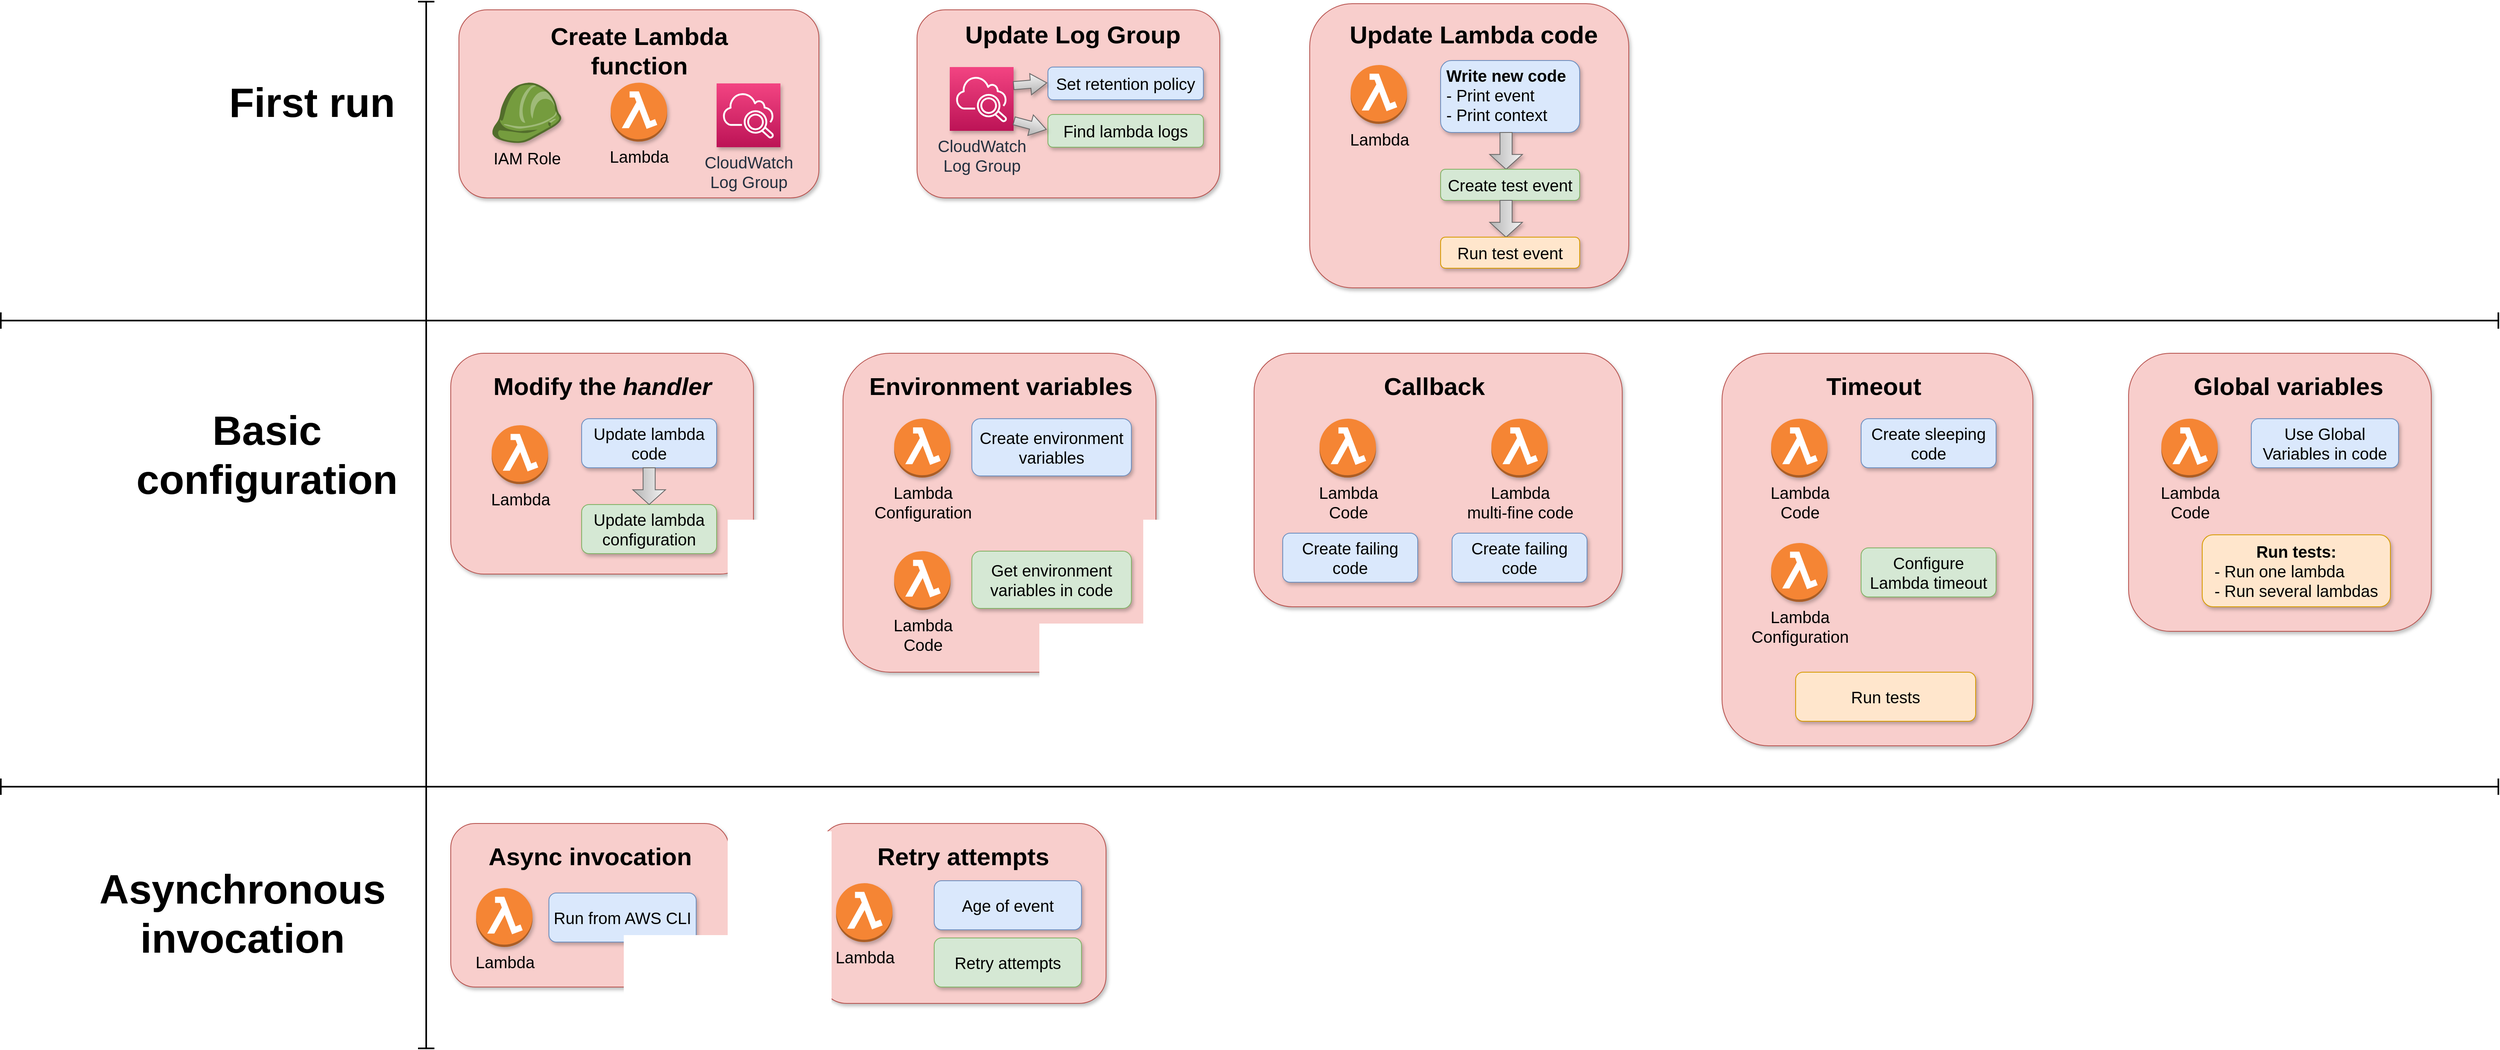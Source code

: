 <mxfile version="16.4.11" type="device" pages="2"><diagram id="0-GvSXkhKC3Nu2vGQJVC" name="road-map lambda"><mxGraphModel dx="6736" dy="3596" grid="1" gridSize="10" guides="1" tooltips="1" connect="1" arrows="1" fold="1" page="1" pageScale="1" pageWidth="1920" pageHeight="1200" math="0" shadow="0"><root><mxCell id="0"/><mxCell id="1" parent="0"/><mxCell id="Oh-ckgO7ZUuFVcBlO06j-62" value="" style="rounded=1;whiteSpace=wrap;html=1;fontSize=12;shadow=1;fillColor=#f8cecc;strokeColor=#b85450;" parent="1" vertex="1"><mxGeometry x="2608" y="440" width="370" height="340" as="geometry"/></mxCell><mxCell id="Oh-ckgO7ZUuFVcBlO06j-57" value="" style="rounded=1;whiteSpace=wrap;html=1;fontSize=12;shadow=1;fillColor=#f8cecc;strokeColor=#b85450;" parent="1" vertex="1"><mxGeometry x="2111" y="440" width="380" height="480" as="geometry"/></mxCell><mxCell id="Oh-ckgO7ZUuFVcBlO06j-50" value="" style="rounded=1;whiteSpace=wrap;html=1;fontSize=12;shadow=1;fillColor=#f8cecc;strokeColor=#b85450;" parent="1" vertex="1"><mxGeometry x="1539" y="440" width="450" height="310" as="geometry"/></mxCell><mxCell id="Oh-ckgO7ZUuFVcBlO06j-44" value="" style="rounded=1;whiteSpace=wrap;html=1;fontSize=12;shadow=1;fillColor=#f8cecc;strokeColor=#b85450;" parent="1" vertex="1"><mxGeometry x="1036.5" y="440" width="382.5" height="390" as="geometry"/></mxCell><mxCell id="Oh-ckgO7ZUuFVcBlO06j-38" value="" style="rounded=1;whiteSpace=wrap;html=1;fontSize=12;shadow=1;fillColor=#f8cecc;strokeColor=#b85450;" parent="1" vertex="1"><mxGeometry x="557" y="440" width="370" height="270" as="geometry"/></mxCell><mxCell id="Oh-ckgO7ZUuFVcBlO06j-26" value="" style="rounded=1;whiteSpace=wrap;html=1;fontSize=12;shadow=1;fillColor=#f8cecc;strokeColor=#b85450;" parent="1" vertex="1"><mxGeometry x="1607" y="12.5" width="390" height="347.5" as="geometry"/></mxCell><mxCell id="Oh-ckgO7ZUuFVcBlO06j-14" value="" style="rounded=1;whiteSpace=wrap;html=1;fontSize=12;shadow=1;fillColor=#f8cecc;strokeColor=#b85450;" parent="1" vertex="1"><mxGeometry x="1127" y="20" width="370" height="230" as="geometry"/></mxCell><mxCell id="Oh-ckgO7ZUuFVcBlO06j-6" value="" style="rounded=1;whiteSpace=wrap;html=1;fontSize=12;shadow=1;fillColor=#f8cecc;strokeColor=#b85450;" parent="1" vertex="1"><mxGeometry x="567" y="20" width="440" height="230" as="geometry"/></mxCell><mxCell id="Oh-ckgO7ZUuFVcBlO06j-2" value="Lambda" style="outlineConnect=0;dashed=0;verticalLabelPosition=bottom;verticalAlign=top;align=center;html=1;shape=mxgraph.aws3.lambda_function;fillColor=#F58534;gradientColor=none;fontSize=20;shadow=1;" parent="1" vertex="1"><mxGeometry x="752.5" y="109.13" width="69" height="72" as="geometry"/></mxCell><mxCell id="Oh-ckgO7ZUuFVcBlO06j-3" value="Create Lambda&lt;br&gt;function" style="text;html=1;align=center;verticalAlign=middle;resizable=0;points=[];autosize=1;strokeColor=none;fillColor=none;fontSize=30;fontStyle=1" parent="1" vertex="1"><mxGeometry x="672" y="30" width="230" height="80" as="geometry"/></mxCell><mxCell id="Oh-ckgO7ZUuFVcBlO06j-4" value="IAM Role" style="outlineConnect=0;dashed=0;verticalLabelPosition=bottom;verticalAlign=top;align=center;html=1;shape=mxgraph.aws3.role;fillColor=#759C3E;gradientColor=none;fontSize=20;shadow=1;" parent="1" vertex="1"><mxGeometry x="607" y="109.13" width="85" height="73.75" as="geometry"/></mxCell><mxCell id="Oh-ckgO7ZUuFVcBlO06j-5" value="CloudWatch&lt;br style=&quot;font-size: 20px;&quot;&gt;Log Group" style="sketch=0;points=[[0,0,0],[0.25,0,0],[0.5,0,0],[0.75,0,0],[1,0,0],[0,1,0],[0.25,1,0],[0.5,1,0],[0.75,1,0],[1,1,0],[0,0.25,0],[0,0.5,0],[0,0.75,0],[1,0.25,0],[1,0.5,0],[1,0.75,0]];points=[[0,0,0],[0.25,0,0],[0.5,0,0],[0.75,0,0],[1,0,0],[0,1,0],[0.25,1,0],[0.5,1,0],[0.75,1,0],[1,1,0],[0,0.25,0],[0,0.5,0],[0,0.75,0],[1,0.25,0],[1,0.5,0],[1,0.75,0]];outlineConnect=0;fontColor=#232F3E;gradientColor=#F34482;gradientDirection=north;fillColor=#BC1356;strokeColor=#ffffff;dashed=0;verticalLabelPosition=bottom;verticalAlign=top;align=center;html=1;fontSize=20;fontStyle=0;aspect=fixed;shape=mxgraph.aws4.resourceIcon;resIcon=mxgraph.aws4.cloudwatch_2;shadow=1;" parent="1" vertex="1"><mxGeometry x="882" y="110" width="78" height="78" as="geometry"/></mxCell><mxCell id="Oh-ckgO7ZUuFVcBlO06j-7" value="Update Log Group" style="text;html=1;align=center;verticalAlign=middle;resizable=0;points=[];autosize=1;strokeColor=none;fillColor=none;fontSize=30;fontStyle=1" parent="1" vertex="1"><mxGeometry x="1177" y="30" width="280" height="40" as="geometry"/></mxCell><mxCell id="Oh-ckgO7ZUuFVcBlO06j-8" value="CloudWatch&lt;br style=&quot;font-size: 20px;&quot;&gt;Log Group" style="sketch=0;points=[[0,0,0],[0.25,0,0],[0.5,0,0],[0.75,0,0],[1,0,0],[0,1,0],[0.25,1,0],[0.5,1,0],[0.75,1,0],[1,1,0],[0,0.25,0],[0,0.5,0],[0,0.75,0],[1,0.25,0],[1,0.5,0],[1,0.75,0]];points=[[0,0,0],[0.25,0,0],[0.5,0,0],[0.75,0,0],[1,0,0],[0,1,0],[0.25,1,0],[0.5,1,0],[0.75,1,0],[1,1,0],[0,0.25,0],[0,0.5,0],[0,0.75,0],[1,0.25,0],[1,0.5,0],[1,0.75,0]];outlineConnect=0;fontColor=#232F3E;gradientColor=#F34482;gradientDirection=north;fillColor=#BC1356;strokeColor=#ffffff;dashed=0;verticalLabelPosition=bottom;verticalAlign=top;align=center;html=1;fontSize=20;fontStyle=0;aspect=fixed;shape=mxgraph.aws4.resourceIcon;resIcon=mxgraph.aws4.cloudwatch_2;shadow=1;" parent="1" vertex="1"><mxGeometry x="1167" y="90" width="78" height="78" as="geometry"/></mxCell><mxCell id="Oh-ckgO7ZUuFVcBlO06j-9" value="Set retention policy" style="rounded=1;whiteSpace=wrap;html=1;fontSize=20;fillColor=#dae8fc;strokeColor=#6c8ebf;shadow=1;" parent="1" vertex="1"><mxGeometry x="1287" y="90" width="190" height="40" as="geometry"/></mxCell><mxCell id="Oh-ckgO7ZUuFVcBlO06j-10" value="Find lambda logs" style="rounded=1;whiteSpace=wrap;html=1;fontSize=20;fillColor=#d5e8d4;strokeColor=#82b366;shadow=1;" parent="1" vertex="1"><mxGeometry x="1287" y="148" width="190" height="40" as="geometry"/></mxCell><mxCell id="Oh-ckgO7ZUuFVcBlO06j-12" value="" style="html=1;shadow=1;dashed=0;align=center;verticalAlign=middle;shape=mxgraph.arrows2.arrow;dy=0.62;dx=19.91;notch=0;fontSize=12;rotation=-4.8;fillColor=#f5f5f5;gradientColor=#b3b3b3;strokeColor=#666666;" parent="1" vertex="1"><mxGeometry x="1245" y="98" width="40.71" height="26" as="geometry"/></mxCell><mxCell id="Oh-ckgO7ZUuFVcBlO06j-15" value="Update Lambda code" style="text;html=1;align=center;verticalAlign=middle;resizable=0;points=[];autosize=1;strokeColor=none;fillColor=none;fontSize=30;fontStyle=1" parent="1" vertex="1"><mxGeometry x="1647" y="30" width="320" height="40" as="geometry"/></mxCell><mxCell id="Oh-ckgO7ZUuFVcBlO06j-16" value="Lambda" style="outlineConnect=0;dashed=0;verticalLabelPosition=bottom;verticalAlign=top;align=center;html=1;shape=mxgraph.aws3.lambda_function;fillColor=#F58534;gradientColor=none;fontSize=20;shadow=1;" parent="1" vertex="1"><mxGeometry x="1657" y="87.5" width="69" height="72" as="geometry"/></mxCell><mxCell id="Oh-ckgO7ZUuFVcBlO06j-17" value="&lt;b style=&quot;font-size: 20px;&quot;&gt;Write new code&lt;/b&gt;&lt;br style=&quot;font-size: 20px;&quot;&gt;- Print event&lt;br style=&quot;font-size: 20px;&quot;&gt;- Print context" style="rounded=1;whiteSpace=wrap;html=1;fontSize=20;fillColor=#dae8fc;strokeColor=#6c8ebf;align=left;verticalAlign=top;spacingTop=0;spacingLeft=5;shadow=1;" parent="1" vertex="1"><mxGeometry x="1767" y="82" width="170" height="88" as="geometry"/></mxCell><mxCell id="Oh-ckgO7ZUuFVcBlO06j-18" value="" style="html=1;shadow=1;dashed=0;align=center;verticalAlign=middle;shape=mxgraph.arrows2.arrow;dy=0.63;dx=18.17;direction=south;notch=0;fontSize=12;fillColor=#f5f5f5;strokeColor=#666666;gradientColor=#b3b3b3;" parent="1" vertex="1"><mxGeometry x="1827" y="170" width="40" height="45" as="geometry"/></mxCell><mxCell id="Oh-ckgO7ZUuFVcBlO06j-20" value="&lt;span style=&quot;font-size: 20px;&quot;&gt;Create test event&lt;/span&gt;" style="rounded=1;whiteSpace=wrap;html=1;fontSize=20;fillColor=#d5e8d4;strokeColor=#82b366;align=center;verticalAlign=middle;spacingTop=0;spacingLeft=0;fontStyle=0;shadow=1;" parent="1" vertex="1"><mxGeometry x="1767" y="215" width="170" height="38" as="geometry"/></mxCell><mxCell id="Oh-ckgO7ZUuFVcBlO06j-21" value="" style="html=1;shadow=1;dashed=0;align=center;verticalAlign=middle;shape=mxgraph.arrows2.arrow;dy=0.63;dx=18.17;direction=south;notch=0;fontSize=12;fillColor=#f5f5f5;gradientColor=#b3b3b3;strokeColor=#666666;" parent="1" vertex="1"><mxGeometry x="1827" y="253" width="40" height="45" as="geometry"/></mxCell><mxCell id="Oh-ckgO7ZUuFVcBlO06j-22" value="&lt;span style=&quot;font-size: 20px;&quot;&gt;Run test event&lt;/span&gt;" style="rounded=1;whiteSpace=wrap;html=1;fontSize=20;fillColor=#ffe6cc;strokeColor=#d79b00;align=center;verticalAlign=middle;spacingTop=0;spacingLeft=0;fontStyle=0;shadow=1;" parent="1" vertex="1"><mxGeometry x="1767" y="298" width="170" height="38" as="geometry"/></mxCell><mxCell id="Oh-ckgO7ZUuFVcBlO06j-27" value="First run" style="text;html=1;align=center;verticalAlign=middle;resizable=0;points=[];autosize=1;strokeColor=none;fillColor=none;fontSize=50;fontStyle=1" parent="1" vertex="1"><mxGeometry x="277" y="98" width="220" height="70" as="geometry"/></mxCell><mxCell id="Oh-ckgO7ZUuFVcBlO06j-28" value="Basic&lt;br&gt;configuration" style="text;html=1;align=center;verticalAlign=middle;resizable=0;points=[];autosize=1;strokeColor=none;fillColor=none;fontSize=50;fontStyle=1" parent="1" vertex="1"><mxGeometry x="167" y="499" width="330" height="130" as="geometry"/></mxCell><mxCell id="Oh-ckgO7ZUuFVcBlO06j-29" value="Modify the &lt;i&gt;handler&lt;/i&gt;" style="text;html=1;align=center;verticalAlign=middle;resizable=0;points=[];autosize=1;strokeColor=none;fillColor=none;fontSize=30;fontStyle=1" parent="1" vertex="1"><mxGeometry x="602" y="460" width="280" height="40" as="geometry"/></mxCell><mxCell id="Oh-ckgO7ZUuFVcBlO06j-30" value="" style="shape=crossbar;whiteSpace=wrap;html=1;rounded=1;direction=south;fontSize=50;strokeWidth=2;" parent="1" vertex="1"><mxGeometry x="517" y="10" width="20" height="1280" as="geometry"/></mxCell><mxCell id="Oh-ckgO7ZUuFVcBlO06j-31" value="&lt;span style=&quot;color: rgba(0 , 0 , 0 , 0) ; font-family: monospace ; font-size: 0px&quot;&gt;%3CmxGraphModel%3E%3Croot%3E%3CmxCell%20id%3D%220%22%2F%3E%3CmxCell%20id%3D%221%22%20parent%3D%220%22%2F%3E%3CmxCell%20id%3D%222%22%20value%3D%22%22%20style%3D%22rounded%3D1%3BwhiteSpace%3Dwrap%3Bhtml%3D1%3BfontSize%3D12%3BfillColor%3D%23f8cecc%3BstrokeColor%3D%23b85450%3B%22%20vertex%3D%221%22%20parent%3D%221%22%3E%3CmxGeometry%20x%3D%221760%22%20y%3D%22440%22%20width%3D%22380%22%20height%3D%22480%22%20as%3D%22geometry%22%2F%3E%3C%2FmxCell%3E%3C%2Froot%3E%3C%2FmxGraphModel%3E&lt;/span&gt;" style="shape=crossbar;whiteSpace=wrap;html=1;rounded=1;fontSize=50;strokeWidth=2;" parent="1" vertex="1"><mxGeometry x="7" y="390" width="3053" height="20" as="geometry"/></mxCell><mxCell id="Oh-ckgO7ZUuFVcBlO06j-32" value="Lambda" style="outlineConnect=0;dashed=0;verticalLabelPosition=bottom;verticalAlign=top;align=center;html=1;shape=mxgraph.aws3.lambda_function;fillColor=#F58534;gradientColor=none;fontSize=20;shadow=1;" parent="1" vertex="1"><mxGeometry x="607" y="528" width="69" height="72" as="geometry"/></mxCell><mxCell id="Oh-ckgO7ZUuFVcBlO06j-33" value="" style="html=1;shadow=1;dashed=0;align=center;verticalAlign=middle;shape=mxgraph.arrows2.arrow;dy=0.62;dx=19.91;notch=0;fontSize=12;rotation=15;fillColor=#f5f5f5;gradientColor=#b3b3b3;strokeColor=#666666;" parent="1" vertex="1"><mxGeometry x="1245" y="148" width="40.71" height="26" as="geometry"/></mxCell><mxCell id="Oh-ckgO7ZUuFVcBlO06j-34" value="Update lambda code" style="rounded=1;whiteSpace=wrap;html=1;fontSize=20;fillColor=#dae8fc;strokeColor=#6c8ebf;shadow=1;" parent="1" vertex="1"><mxGeometry x="717" y="520" width="165" height="60" as="geometry"/></mxCell><mxCell id="Oh-ckgO7ZUuFVcBlO06j-35" value="Update lambda configuration" style="rounded=1;whiteSpace=wrap;html=1;fontSize=20;fillColor=#d5e8d4;strokeColor=#82b366;shadow=1;" parent="1" vertex="1"><mxGeometry x="717" y="625" width="165" height="60" as="geometry"/></mxCell><mxCell id="Oh-ckgO7ZUuFVcBlO06j-36" value="" style="html=1;shadow=0;dashed=0;align=center;verticalAlign=middle;shape=mxgraph.arrows2.arrow;dy=0.63;dx=18.17;direction=south;notch=0;fontSize=12;fillColor=#f5f5f5;strokeColor=#666666;gradientColor=#b3b3b3;" parent="1" vertex="1"><mxGeometry x="779.5" y="580" width="40" height="45" as="geometry"/></mxCell><mxCell id="Oh-ckgO7ZUuFVcBlO06j-39" value="Environment variables" style="text;html=1;align=center;verticalAlign=middle;resizable=0;points=[];autosize=1;strokeColor=none;fillColor=none;fontSize=30;fontStyle=1" parent="1" vertex="1"><mxGeometry x="1059" y="460" width="340" height="40" as="geometry"/></mxCell><mxCell id="Oh-ckgO7ZUuFVcBlO06j-40" value="Lambda&lt;br&gt;Configuration" style="outlineConnect=0;dashed=0;verticalLabelPosition=bottom;verticalAlign=top;align=center;html=1;shape=mxgraph.aws3.lambda_function;fillColor=#F58534;gradientColor=none;fontSize=20;shadow=1;" parent="1" vertex="1"><mxGeometry x="1099" y="520" width="69" height="72" as="geometry"/></mxCell><mxCell id="Oh-ckgO7ZUuFVcBlO06j-41" value="Create environment variables" style="rounded=1;whiteSpace=wrap;html=1;fontSize=20;fillColor=#dae8fc;strokeColor=#6c8ebf;shadow=1;" parent="1" vertex="1"><mxGeometry x="1194" y="520" width="195" height="70" as="geometry"/></mxCell><mxCell id="Oh-ckgO7ZUuFVcBlO06j-42" value="Lambda&lt;br&gt;Code" style="outlineConnect=0;dashed=0;verticalLabelPosition=bottom;verticalAlign=top;align=center;html=1;shape=mxgraph.aws3.lambda_function;fillColor=#F58534;gradientColor=none;fontSize=20;shadow=1;" parent="1" vertex="1"><mxGeometry x="1099" y="682" width="69" height="72" as="geometry"/></mxCell><mxCell id="Oh-ckgO7ZUuFVcBlO06j-43" value="Get environment variables in code" style="rounded=1;whiteSpace=wrap;html=1;fontSize=20;fillColor=#d5e8d4;strokeColor=#82b366;shadow=1;" parent="1" vertex="1"><mxGeometry x="1194" y="682" width="195" height="70" as="geometry"/></mxCell><mxCell id="Oh-ckgO7ZUuFVcBlO06j-45" value="Callback" style="text;html=1;align=center;verticalAlign=middle;resizable=0;points=[];autosize=1;strokeColor=none;fillColor=none;fontSize=30;fontStyle=1" parent="1" vertex="1"><mxGeometry x="1689" y="460" width="140" height="40" as="geometry"/></mxCell><mxCell id="Oh-ckgO7ZUuFVcBlO06j-46" value="Lambda&lt;br&gt;Code" style="outlineConnect=0;dashed=0;verticalLabelPosition=bottom;verticalAlign=top;align=center;html=1;shape=mxgraph.aws3.lambda_function;fillColor=#F58534;gradientColor=none;fontSize=20;shadow=1;" parent="1" vertex="1"><mxGeometry x="1619" y="520" width="69" height="72" as="geometry"/></mxCell><mxCell id="Oh-ckgO7ZUuFVcBlO06j-47" value="Create failing code" style="rounded=1;whiteSpace=wrap;html=1;fontSize=20;fillColor=#dae8fc;strokeColor=#6c8ebf;shadow=1;" parent="1" vertex="1"><mxGeometry x="1781" y="660" width="165" height="60" as="geometry"/></mxCell><mxCell id="Oh-ckgO7ZUuFVcBlO06j-48" value="Lambda&lt;br&gt;multi-fine code" style="outlineConnect=0;dashed=0;verticalLabelPosition=bottom;verticalAlign=top;align=center;html=1;shape=mxgraph.aws3.lambda_function;fillColor=#F58534;gradientColor=none;fontSize=20;shadow=1;" parent="1" vertex="1"><mxGeometry x="1829" y="520" width="69" height="72" as="geometry"/></mxCell><mxCell id="Oh-ckgO7ZUuFVcBlO06j-49" value="Create failing code" style="rounded=1;whiteSpace=wrap;html=1;fontSize=20;fillColor=#dae8fc;strokeColor=#6c8ebf;shadow=1;" parent="1" vertex="1"><mxGeometry x="1574" y="660" width="165" height="60" as="geometry"/></mxCell><mxCell id="Oh-ckgO7ZUuFVcBlO06j-51" value="Timeout" style="text;html=1;align=center;verticalAlign=middle;resizable=0;points=[];autosize=1;strokeColor=none;fillColor=none;fontSize=30;fontStyle=1" parent="1" vertex="1"><mxGeometry x="2231" y="460" width="130" height="40" as="geometry"/></mxCell><mxCell id="Oh-ckgO7ZUuFVcBlO06j-52" value="Lambda&lt;br&gt;Code" style="outlineConnect=0;dashed=0;verticalLabelPosition=bottom;verticalAlign=top;align=center;html=1;shape=mxgraph.aws3.lambda_function;fillColor=#F58534;gradientColor=none;fontSize=20;shadow=1;" parent="1" vertex="1"><mxGeometry x="2171" y="520" width="69" height="72" as="geometry"/></mxCell><mxCell id="Oh-ckgO7ZUuFVcBlO06j-53" value="Create sleeping code" style="rounded=1;whiteSpace=wrap;html=1;fontSize=20;fillColor=#dae8fc;strokeColor=#6c8ebf;shadow=1;" parent="1" vertex="1"><mxGeometry x="2281" y="520" width="165" height="60" as="geometry"/></mxCell><mxCell id="Oh-ckgO7ZUuFVcBlO06j-54" value="Lambda&lt;br&gt;Configuration" style="outlineConnect=0;dashed=0;verticalLabelPosition=bottom;verticalAlign=top;align=center;html=1;shape=mxgraph.aws3.lambda_function;fillColor=#F58534;gradientColor=none;fontSize=20;shadow=1;" parent="1" vertex="1"><mxGeometry x="2171" y="672" width="69" height="72" as="geometry"/></mxCell><mxCell id="Oh-ckgO7ZUuFVcBlO06j-55" value="Configure Lambda timeout" style="rounded=1;whiteSpace=wrap;html=1;fontSize=20;fillColor=#d5e8d4;strokeColor=#82b366;shadow=1;" parent="1" vertex="1"><mxGeometry x="2281" y="678" width="165" height="60" as="geometry"/></mxCell><mxCell id="Oh-ckgO7ZUuFVcBlO06j-56" value="Run tests" style="rounded=1;whiteSpace=wrap;html=1;fontSize=20;fillColor=#ffe6cc;strokeColor=#d79b00;shadow=1;" parent="1" vertex="1"><mxGeometry x="2201" y="830" width="220" height="60" as="geometry"/></mxCell><mxCell id="Oh-ckgO7ZUuFVcBlO06j-58" value="Global variables" style="text;html=1;align=center;verticalAlign=middle;resizable=0;points=[];autosize=1;strokeColor=none;fillColor=none;fontSize=30;fontStyle=1" parent="1" vertex="1"><mxGeometry x="2678" y="460" width="250" height="40" as="geometry"/></mxCell><mxCell id="Oh-ckgO7ZUuFVcBlO06j-59" value="Lambda&lt;br&gt;Code" style="outlineConnect=0;dashed=0;verticalLabelPosition=bottom;verticalAlign=top;align=center;html=1;shape=mxgraph.aws3.lambda_function;fillColor=#F58534;gradientColor=none;fontSize=20;shadow=1;" parent="1" vertex="1"><mxGeometry x="2648" y="520" width="69" height="72" as="geometry"/></mxCell><mxCell id="Oh-ckgO7ZUuFVcBlO06j-60" value="Use Global Variables in code" style="rounded=1;whiteSpace=wrap;html=1;fontSize=20;fillColor=#dae8fc;strokeColor=#6c8ebf;shadow=1;" parent="1" vertex="1"><mxGeometry x="2758" y="520" width="180" height="60" as="geometry"/></mxCell><mxCell id="Oh-ckgO7ZUuFVcBlO06j-61" value="&lt;b style=&quot;font-size: 20px;&quot;&gt;Run tests:&lt;/b&gt;&lt;br style=&quot;font-size: 20px;&quot;&gt;&lt;div style=&quot;text-align: left; font-size: 20px;&quot;&gt;&lt;span style=&quot;font-size: 20px;&quot;&gt;- Run one lambda&lt;/span&gt;&lt;/div&gt;&lt;div style=&quot;text-align: left; font-size: 20px;&quot;&gt;&lt;span style=&quot;font-size: 20px;&quot;&gt;- Run several lambdas&lt;/span&gt;&lt;/div&gt;" style="rounded=1;whiteSpace=wrap;html=1;fontSize=20;fillColor=#ffe6cc;strokeColor=#d79b00;shadow=1;" parent="1" vertex="1"><mxGeometry x="2698" y="662" width="230" height="88" as="geometry"/></mxCell><mxCell id="Oh-ckgO7ZUuFVcBlO06j-63" value="&lt;span style=&quot;color: rgba(0 , 0 , 0 , 0) ; font-family: monospace ; font-size: 0px&quot;&gt;%3CmxGraphModel%3E%3Croot%3E%3CmxCell%20id%3D%220%22%2F%3E%3CmxCell%20id%3D%221%22%20parent%3D%220%22%2F%3E%3CmxCell%20id%3D%222%22%20value%3D%22%22%20style%3D%22rounded%3D1%3BwhiteSpace%3Dwrap%3Bhtml%3D1%3BfontSize%3D12%3BfillColor%3D%23f8cecc%3BstrokeColor%3D%23b85450%3B%22%20vertex%3D%221%22%20parent%3D%221%22%3E%3CmxGeometry%20x%3D%221760%22%20y%3D%22440%22%20width%3D%22380%22%20height%3D%22480%22%20as%3D%22geometry%22%2F%3E%3C%2FmxCell%3E%3C%2Froot%3E%3C%2FmxGraphModel%3E&lt;/span&gt;" style="shape=crossbar;whiteSpace=wrap;html=1;rounded=1;fontSize=50;strokeWidth=2;" parent="1" vertex="1"><mxGeometry x="7" y="960" width="3053" height="20" as="geometry"/></mxCell><mxCell id="Oh-ckgO7ZUuFVcBlO06j-80" value="Asynchronous&lt;br&gt;invocation" style="text;html=1;align=center;verticalAlign=middle;resizable=0;points=[];autosize=1;strokeColor=none;fillColor=none;fontSize=50;fontStyle=1" parent="1" vertex="1"><mxGeometry x="117" y="1060" width="370" height="130" as="geometry"/></mxCell><mxCell id="YPXdEZ1_uIu6bX-hic8D-4" value="" style="rounded=1;whiteSpace=wrap;html=1;fontSize=12;shadow=1;fillColor=#f8cecc;strokeColor=#b85450;" parent="1" vertex="1"><mxGeometry x="557" y="1015" width="340" height="200" as="geometry"/></mxCell><mxCell id="YPXdEZ1_uIu6bX-hic8D-5" value="Async invocation" style="text;html=1;align=center;verticalAlign=middle;resizable=0;points=[];autosize=1;strokeColor=none;fillColor=none;fontSize=30;fontStyle=1" parent="1" vertex="1"><mxGeometry x="597" y="1035" width="260" height="40" as="geometry"/></mxCell><mxCell id="YPXdEZ1_uIu6bX-hic8D-6" value="Lambda" style="outlineConnect=0;dashed=0;verticalLabelPosition=bottom;verticalAlign=top;align=center;html=1;shape=mxgraph.aws3.lambda_function;fillColor=#F58534;gradientColor=none;fontSize=20;shadow=1;" parent="1" vertex="1"><mxGeometry x="588" y="1094" width="69" height="72" as="geometry"/></mxCell><mxCell id="YPXdEZ1_uIu6bX-hic8D-7" value="Run from AWS CLI" style="rounded=1;whiteSpace=wrap;html=1;fontSize=20;fillColor=#dae8fc;strokeColor=#6c8ebf;shadow=1;" parent="1" vertex="1"><mxGeometry x="677" y="1100" width="180" height="60" as="geometry"/></mxCell><mxCell id="YPXdEZ1_uIu6bX-hic8D-8" value="" style="rounded=1;whiteSpace=wrap;html=1;fontSize=12;shadow=1;fillColor=#f8cecc;strokeColor=#b85450;" parent="1" vertex="1"><mxGeometry x="1008" y="1015" width="350" height="220" as="geometry"/></mxCell><mxCell id="YPXdEZ1_uIu6bX-hic8D-10" value="Retry attempts" style="text;html=1;align=center;verticalAlign=middle;resizable=0;points=[];autosize=1;strokeColor=none;fillColor=none;fontSize=30;fontStyle=1" parent="1" vertex="1"><mxGeometry x="1068" y="1035" width="230" height="40" as="geometry"/></mxCell><mxCell id="YPXdEZ1_uIu6bX-hic8D-11" value="Lambda" style="outlineConnect=0;dashed=0;verticalLabelPosition=bottom;verticalAlign=top;align=center;html=1;shape=mxgraph.aws3.lambda_function;fillColor=#F58534;gradientColor=none;fontSize=20;shadow=1;" parent="1" vertex="1"><mxGeometry x="1028" y="1088" width="69" height="72" as="geometry"/></mxCell><mxCell id="YPXdEZ1_uIu6bX-hic8D-13" value="Age of event" style="rounded=1;whiteSpace=wrap;html=1;fontSize=20;fillColor=#dae8fc;strokeColor=#6c8ebf;shadow=1;" parent="1" vertex="1"><mxGeometry x="1148" y="1085" width="180" height="60" as="geometry"/></mxCell><mxCell id="YPXdEZ1_uIu6bX-hic8D-14" value="Retry attempts" style="rounded=1;whiteSpace=wrap;html=1;fontSize=20;fillColor=#d5e8d4;strokeColor=#82b366;shadow=1;" parent="1" vertex="1"><mxGeometry x="1148" y="1155" width="180" height="60" as="geometry"/></mxCell></root></mxGraphModel></diagram><diagram name="road-map bonus" id="3ai-gKEogDqiMhN3eyzm"><mxGraphModel dx="4811" dy="2569" grid="1" gridSize="10" guides="1" tooltips="1" connect="1" arrows="1" fold="1" page="1" pageScale="1" pageWidth="1920" pageHeight="1200" math="0" shadow="0"><root><mxCell id="a7MwRmDaRxgWDXH2MDyr-0"/><mxCell id="a7MwRmDaRxgWDXH2MDyr-1" parent="a7MwRmDaRxgWDXH2MDyr-0"/><mxCell id="a7MwRmDaRxgWDXH2MDyr-2" value="" style="rounded=1;whiteSpace=wrap;html=1;fontSize=12;shadow=1;fillColor=#f8cecc;strokeColor=#b85450;" parent="a7MwRmDaRxgWDXH2MDyr-1" vertex="1"><mxGeometry x="478" y="880" width="317" height="304" as="geometry"/></mxCell><mxCell id="a7MwRmDaRxgWDXH2MDyr-3" value="" style="rounded=1;whiteSpace=wrap;html=1;fontSize=12;shadow=1;fillColor=#f8cecc;strokeColor=#b85450;" parent="a7MwRmDaRxgWDXH2MDyr-1" vertex="1"><mxGeometry x="1078.25" y="50" width="481.75" height="340" as="geometry"/></mxCell><mxCell id="a7MwRmDaRxgWDXH2MDyr-4" value="use weight" style="rounded=1;whiteSpace=wrap;html=1;fontSize=18;fillColor=#e1d5e7;strokeColor=#9673a6;shadow=1;" parent="a7MwRmDaRxgWDXH2MDyr-1" vertex="1"><mxGeometry x="1410" y="170" width="110" height="48" as="geometry"/></mxCell><mxCell id="a7MwRmDaRxgWDXH2MDyr-5" value="" style="rounded=1;whiteSpace=wrap;html=1;fontSize=12;shadow=1;fillColor=#f8cecc;strokeColor=#b85450;" parent="a7MwRmDaRxgWDXH2MDyr-1" vertex="1"><mxGeometry x="470" y="50" width="450" height="340" as="geometry"/></mxCell><mxCell id="a7MwRmDaRxgWDXH2MDyr-33" value="" style="shape=crossbar;whiteSpace=wrap;html=1;rounded=1;direction=south;fontSize=50;strokeWidth=2;" parent="a7MwRmDaRxgWDXH2MDyr-1" vertex="1"><mxGeometry x="430" y="10" width="20" height="1250" as="geometry"/></mxCell><mxCell id="a7MwRmDaRxgWDXH2MDyr-61" value="Versioning" style="text;html=1;align=center;verticalAlign=middle;resizable=0;points=[];autosize=1;strokeColor=none;fillColor=none;fontSize=50;fontStyle=1" parent="a7MwRmDaRxgWDXH2MDyr-1" vertex="1"><mxGeometry x="140" y="159" width="270" height="70" as="geometry"/></mxCell><mxCell id="a7MwRmDaRxgWDXH2MDyr-62" value="Versions" style="text;html=1;align=center;verticalAlign=middle;resizable=0;points=[];autosize=1;strokeColor=none;fillColor=none;fontSize=30;fontStyle=1" parent="a7MwRmDaRxgWDXH2MDyr-1" vertex="1"><mxGeometry x="614.5" y="80" width="140" height="40" as="geometry"/></mxCell><mxCell id="a7MwRmDaRxgWDXH2MDyr-63" value="Lambda&lt;br&gt;version &lt;b&gt;1&lt;/b&gt;" style="outlineConnect=0;dashed=0;verticalLabelPosition=bottom;verticalAlign=top;align=center;html=1;shape=mxgraph.aws3.lambda_function;fillColor=#F58534;gradientColor=none;fontSize=20;shadow=1;" parent="a7MwRmDaRxgWDXH2MDyr-1" vertex="1"><mxGeometry x="515" y="140" width="69" height="72" as="geometry"/></mxCell><mxCell id="a7MwRmDaRxgWDXH2MDyr-64" value="Lambda&lt;br&gt;version &lt;b&gt;2&lt;/b&gt;" style="outlineConnect=0;dashed=0;verticalLabelPosition=bottom;verticalAlign=top;align=center;html=1;shape=mxgraph.aws3.lambda_function;fillColor=#F58534;gradientColor=none;fontSize=20;shadow=1;" parent="a7MwRmDaRxgWDXH2MDyr-1" vertex="1"><mxGeometry x="650" y="140" width="69" height="72" as="geometry"/></mxCell><mxCell id="a7MwRmDaRxgWDXH2MDyr-65" value="Lambda&lt;br&gt;no version" style="outlineConnect=0;dashed=0;verticalLabelPosition=bottom;verticalAlign=top;align=center;html=1;shape=mxgraph.aws3.lambda_function;fillColor=#F58534;gradientColor=none;fontSize=20;shadow=1;" parent="a7MwRmDaRxgWDXH2MDyr-1" vertex="1"><mxGeometry x="790" y="140" width="69" height="72" as="geometry"/></mxCell><mxCell id="a7MwRmDaRxgWDXH2MDyr-66" value="Run as Test Event" style="rounded=1;whiteSpace=wrap;html=1;fontSize=20;fillColor=#dae8fc;strokeColor=#6c8ebf;shadow=1;" parent="a7MwRmDaRxgWDXH2MDyr-1" vertex="1"><mxGeometry x="490" y="290" width="180" height="60" as="geometry"/></mxCell><mxCell id="a7MwRmDaRxgWDXH2MDyr-67" value="Run from AWS CLI" style="rounded=1;whiteSpace=wrap;html=1;fontSize=20;fillColor=#d5e8d4;strokeColor=#82b366;shadow=1;" parent="a7MwRmDaRxgWDXH2MDyr-1" vertex="1"><mxGeometry x="719" y="290" width="180" height="60" as="geometry"/></mxCell><mxCell id="a7MwRmDaRxgWDXH2MDyr-68" value="Aliases" style="text;html=1;align=center;verticalAlign=middle;resizable=0;points=[];autosize=1;strokeColor=none;fillColor=none;fontSize=30;fontStyle=1" parent="a7MwRmDaRxgWDXH2MDyr-1" vertex="1"><mxGeometry x="1243.25" y="80" width="120" height="40" as="geometry"/></mxCell><mxCell id="a7MwRmDaRxgWDXH2MDyr-69" value="Lambda&lt;br&gt;alias &lt;b&gt;dev&lt;/b&gt;" style="outlineConnect=0;dashed=0;verticalLabelPosition=bottom;verticalAlign=top;align=center;html=1;shape=mxgraph.aws3.lambda_function;fillColor=#F58534;gradientColor=none;fontSize=20;shadow=1;" parent="a7MwRmDaRxgWDXH2MDyr-1" vertex="1"><mxGeometry x="1174.25" y="140" width="69" height="72" as="geometry"/></mxCell><mxCell id="a7MwRmDaRxgWDXH2MDyr-70" value="Lambda&lt;br&gt;alias &lt;b&gt;prod&lt;/b&gt;" style="outlineConnect=0;dashed=0;verticalLabelPosition=bottom;verticalAlign=top;align=center;html=1;shape=mxgraph.aws3.lambda_function;fillColor=#F58534;gradientColor=none;fontSize=20;shadow=1;" parent="a7MwRmDaRxgWDXH2MDyr-1" vertex="1"><mxGeometry x="1350" y="140" width="69" height="72" as="geometry"/></mxCell><mxCell id="a7MwRmDaRxgWDXH2MDyr-71" value="&lt;span style=&quot;color: rgba(0 , 0 , 0 , 0) ; font-family: monospace ; font-size: 0px&quot;&gt;%3CmxGraphModel%3E%3Croot%3E%3CmxCell%20id%3D%220%22%2F%3E%3CmxCell%20id%3D%221%22%20parent%3D%220%22%2F%3E%3CmxCell%20id%3D%222%22%20value%3D%22%22%20style%3D%22rounded%3D1%3BwhiteSpace%3Dwrap%3Bhtml%3D1%3BfontSize%3D12%3BfillColor%3D%23f8cecc%3BstrokeColor%3D%23b85450%3B%22%20vertex%3D%221%22%20parent%3D%221%22%3E%3CmxGeometry%20x%3D%221760%22%20y%3D%22440%22%20width%3D%22380%22%20height%3D%22480%22%20as%3D%22geometry%22%2F%3E%3C%2FmxCell%3E%3C%2Froot%3E%3C%2FmxGraphModel%3E&lt;/span&gt;" style="shape=crossbar;whiteSpace=wrap;html=1;rounded=1;fontSize=50;strokeWidth=2;" parent="a7MwRmDaRxgWDXH2MDyr-1" vertex="1"><mxGeometry x="10" y="440" width="1670" height="20" as="geometry"/></mxCell><mxCell id="a7MwRmDaRxgWDXH2MDyr-72" value="Asynchronous&lt;br&gt;invocation" style="text;html=1;align=center;verticalAlign=middle;resizable=0;points=[];autosize=1;strokeColor=none;fillColor=none;fontSize=50;fontStyle=1" parent="a7MwRmDaRxgWDXH2MDyr-1" vertex="1"><mxGeometry x="40" y="560" width="370" height="130" as="geometry"/></mxCell><mxCell id="a7MwRmDaRxgWDXH2MDyr-73" value="Run as Test Event" style="rounded=1;whiteSpace=wrap;html=1;fontSize=20;fillColor=#dae8fc;strokeColor=#6c8ebf;shadow=1;" parent="a7MwRmDaRxgWDXH2MDyr-1" vertex="1"><mxGeometry x="1120" y="290" width="180" height="60" as="geometry"/></mxCell><mxCell id="a7MwRmDaRxgWDXH2MDyr-74" value="Run from AWS CLI" style="rounded=1;whiteSpace=wrap;html=1;fontSize=20;fillColor=#d5e8d4;strokeColor=#82b366;shadow=1;" parent="a7MwRmDaRxgWDXH2MDyr-1" vertex="1"><mxGeometry x="1349" y="290" width="180" height="60" as="geometry"/></mxCell><mxCell id="a7MwRmDaRxgWDXH2MDyr-84" value="&lt;span style=&quot;font-size: 30px; font-weight: 700;&quot;&gt;SNS calling&lt;/span&gt;" style="rounded=1;whiteSpace=wrap;html=1;fontSize=30;shadow=1;fillColor=#f8cecc;strokeColor=#b85450;verticalAlign=top;" parent="a7MwRmDaRxgWDXH2MDyr-1" vertex="1"><mxGeometry x="470" y="485" width="398" height="255" as="geometry"/></mxCell><mxCell id="a7MwRmDaRxgWDXH2MDyr-86" value="Lambda" style="outlineConnect=0;dashed=0;verticalLabelPosition=bottom;verticalAlign=top;align=center;html=1;shape=mxgraph.aws3.lambda_function;fillColor=#F58534;gradientColor=none;fontSize=20;shadow=1;" parent="a7MwRmDaRxgWDXH2MDyr-1" vertex="1"><mxGeometry x="730" y="537" width="69" height="72" as="geometry"/></mxCell><mxCell id="a7MwRmDaRxgWDXH2MDyr-87" value="Simple&lt;br&gt;Notification Service" style="sketch=0;points=[[0,0,0],[0.25,0,0],[0.5,0,0],[0.75,0,0],[1,0,0],[0,1,0],[0.25,1,0],[0.5,1,0],[0.75,1,0],[1,1,0],[0,0.25,0],[0,0.5,0],[0,0.75,0],[1,0.25,0],[1,0.5,0],[1,0.75,0]];outlineConnect=0;fontColor=#232F3E;gradientColor=#FF4F8B;gradientDirection=north;fillColor=#BC1356;strokeColor=#ffffff;dashed=0;verticalLabelPosition=bottom;verticalAlign=top;align=center;html=1;fontSize=20;fontStyle=0;aspect=fixed;shape=mxgraph.aws4.resourceIcon;resIcon=mxgraph.aws4.sns;shadow=1;" parent="a7MwRmDaRxgWDXH2MDyr-1" vertex="1"><mxGeometry x="530" y="537" width="78" height="78" as="geometry"/></mxCell><mxCell id="a7MwRmDaRxgWDXH2MDyr-88" value="" style="html=1;shadow=1;dashed=0;align=center;verticalAlign=middle;shape=mxgraph.arrows2.arrow;dy=0.62;dx=19.91;notch=0;fontSize=12;rotation=0;fillColor=#f5f5f5;gradientColor=#b3b3b3;strokeColor=#666666;strokeWidth=2;" parent="a7MwRmDaRxgWDXH2MDyr-1" vertex="1"><mxGeometry x="630" y="551.5" width="80.35" height="43" as="geometry"/></mxCell><mxCell id="a7MwRmDaRxgWDXH2MDyr-89" value="Lambda permissions" style="rounded=1;whiteSpace=wrap;html=1;fontSize=20;fillColor=#dae8fc;strokeColor=#6c8ebf;shadow=1;" parent="a7MwRmDaRxgWDXH2MDyr-1" vertex="1"><mxGeometry x="687" y="653" width="161" height="60" as="geometry"/></mxCell><mxCell id="a7MwRmDaRxgWDXH2MDyr-90" value="&lt;span style=&quot;color: rgba(0 , 0 , 0 , 0) ; font-family: monospace ; font-size: 0px&quot;&gt;%3CmxGraphModel%3E%3Croot%3E%3CmxCell%20id%3D%220%22%2F%3E%3CmxCell%20id%3D%221%22%20parent%3D%220%22%2F%3E%3CmxCell%20id%3D%222%22%20value%3D%22%22%20style%3D%22rounded%3D1%3BwhiteSpace%3Dwrap%3Bhtml%3D1%3BfontSize%3D12%3BfillColor%3D%23f8cecc%3BstrokeColor%3D%23b85450%3B%22%20vertex%3D%221%22%20parent%3D%221%22%3E%3CmxGeometry%20x%3D%221760%22%20y%3D%22440%22%20width%3D%22380%22%20height%3D%22480%22%20as%3D%22geometry%22%2F%3E%3C%2FmxCell%3E%3C%2Froot%3E%3C%2FmxGraphModel%3E&lt;/span&gt;" style="shape=crossbar;whiteSpace=wrap;html=1;rounded=1;fontSize=50;strokeWidth=2;" parent="a7MwRmDaRxgWDXH2MDyr-1" vertex="1"><mxGeometry x="10" y="821" width="1670" height="20" as="geometry"/></mxCell><mxCell id="a7MwRmDaRxgWDXH2MDyr-91" value="Layers" style="text;html=1;align=center;verticalAlign=middle;resizable=0;points=[];autosize=1;strokeColor=none;fillColor=none;fontSize=50;fontStyle=1" parent="a7MwRmDaRxgWDXH2MDyr-1" vertex="1"><mxGeometry x="230" y="930" width="180" height="70" as="geometry"/></mxCell><mxCell id="a7MwRmDaRxgWDXH2MDyr-92" value="Lambda" style="outlineConnect=0;dashed=0;verticalLabelPosition=bottom;verticalAlign=top;align=center;html=1;shape=mxgraph.aws3.lambda_function;fillColor=#F58534;gradientColor=none;fontSize=20;shadow=1;" parent="a7MwRmDaRxgWDXH2MDyr-1" vertex="1"><mxGeometry x="638.67" y="944" width="69" height="72" as="geometry"/></mxCell><mxCell id="a7MwRmDaRxgWDXH2MDyr-93" style="rounded=0;orthogonalLoop=1;jettySize=auto;html=1;fontSize=16;" parent="a7MwRmDaRxgWDXH2MDyr-1" source="a7MwRmDaRxgWDXH2MDyr-94" target="a7MwRmDaRxgWDXH2MDyr-92" edge="1"><mxGeometry relative="1" as="geometry"/></mxCell><mxCell id="a7MwRmDaRxgWDXH2MDyr-94" value="Layer" style="outlineConnect=0;dashed=0;verticalLabelPosition=bottom;verticalAlign=top;align=center;html=1;shape=mxgraph.aws3.lambda;fillColor=#F58534;gradientColor=none;shadow=1;fontSize=16;strokeWidth=2;" parent="a7MwRmDaRxgWDXH2MDyr-1" vertex="1"><mxGeometry x="545.65" y="1014" width="49.35" height="60" as="geometry"/></mxCell><mxCell id="a7MwRmDaRxgWDXH2MDyr-95" value="nodejs/node_modules/" style="rounded=1;whiteSpace=wrap;html=1;fontSize=20;fillColor=#dae8fc;strokeColor=#6c8ebf;shadow=1;" parent="a7MwRmDaRxgWDXH2MDyr-1" vertex="1"><mxGeometry x="519.5" y="1114" width="231" height="50" as="geometry"/></mxCell><mxCell id="a7MwRmDaRxgWDXH2MDyr-96" value="Lambda layer" style="text;html=1;align=center;verticalAlign=middle;resizable=0;points=[];autosize=1;strokeColor=none;fillColor=none;fontSize=30;fontStyle=1" parent="a7MwRmDaRxgWDXH2MDyr-1" vertex="1"><mxGeometry x="535" y="894" width="210" height="40" as="geometry"/></mxCell></root></mxGraphModel></diagram></mxfile>